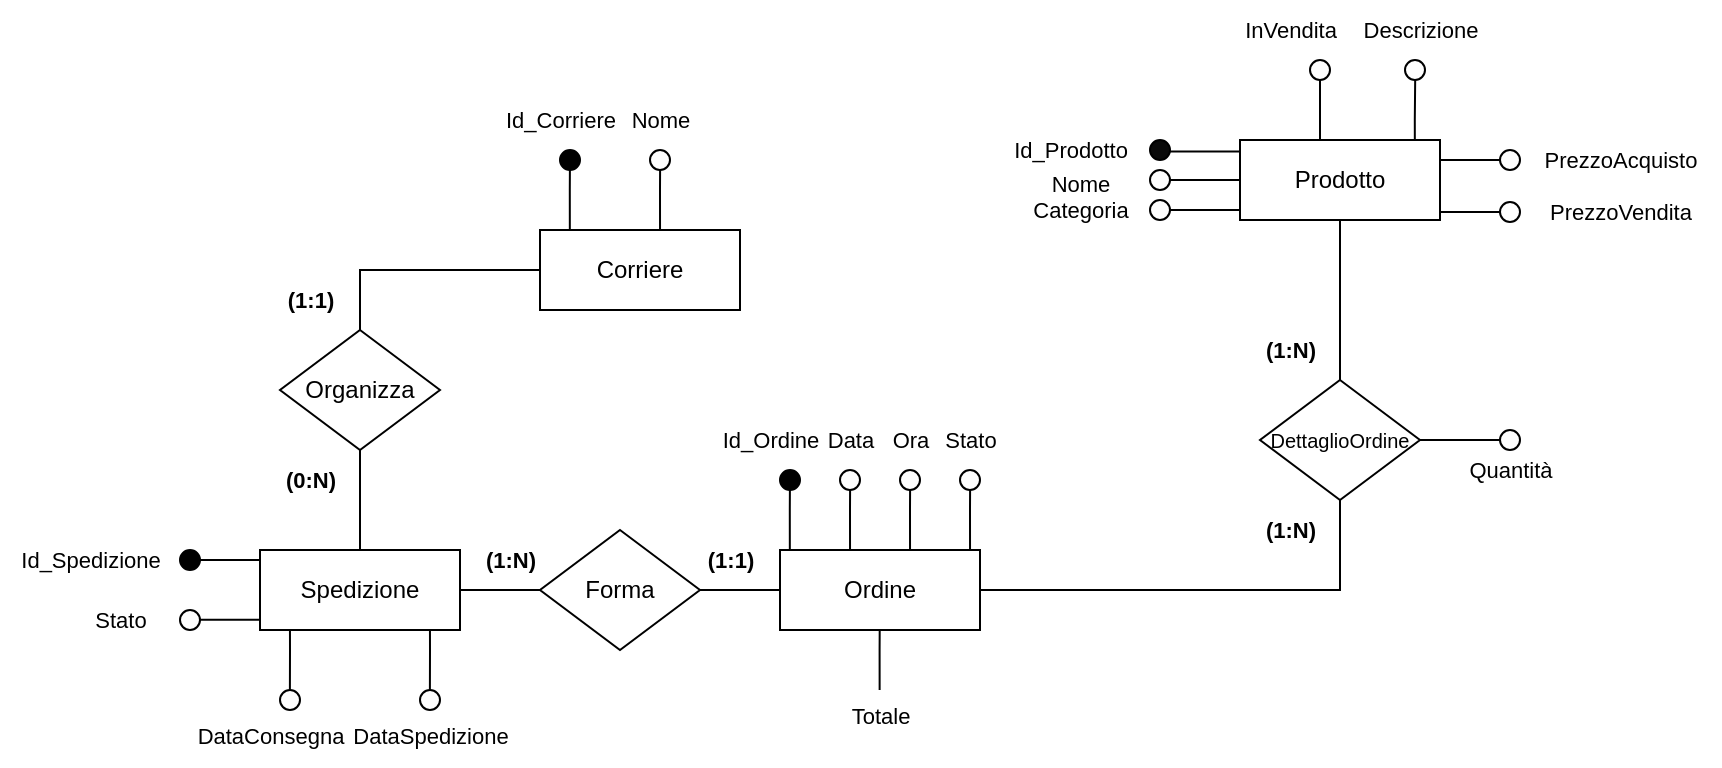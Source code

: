 <mxfile version="24.9.3">
  <diagram name="Page-1" id="EHbDZYoHjk3vQe8Ejhvv">
    <mxGraphModel dx="2882" dy="618" grid="1" gridSize="10" guides="1" tooltips="1" connect="1" arrows="1" fold="1" page="1" pageScale="1" pageWidth="850" pageHeight="1100" math="0" shadow="0">
      <root>
        <mxCell id="0" />
        <mxCell id="1" parent="0" />
        <mxCell id="3pYKi4AClHYdLQsbnEup-156" style="edgeStyle=orthogonalEdgeStyle;shape=connector;rounded=0;orthogonalLoop=1;jettySize=auto;html=1;exitX=0.25;exitY=0;exitDx=0;exitDy=0;strokeColor=default;align=center;verticalAlign=middle;fontFamily=Helvetica;fontSize=11;fontColor=default;labelBackgroundColor=default;endArrow=none;endFill=0;" edge="1" parent="1">
          <mxGeometry relative="1" as="geometry">
            <mxPoint x="-515.05" y="370" as="targetPoint" />
            <mxPoint x="-515.08" y="400" as="sourcePoint" />
            <Array as="points">
              <mxPoint x="-515.08" y="380" />
              <mxPoint x="-515.08" y="380" />
            </Array>
          </mxGeometry>
        </mxCell>
        <mxCell id="3pYKi4AClHYdLQsbnEup-157" value="" style="ellipse;whiteSpace=wrap;html=1;aspect=fixed;fontFamily=Helvetica;fontSize=11;fontColor=default;labelBackgroundColor=default;fillColor=#000000;" vertex="1" parent="1">
          <mxGeometry x="-520" y="360" width="10" height="10" as="geometry" />
        </mxCell>
        <mxCell id="3pYKi4AClHYdLQsbnEup-222" value="" style="ellipse;whiteSpace=wrap;html=1;aspect=fixed;fontFamily=Helvetica;fontSize=11;fontColor=default;labelBackgroundColor=default;" vertex="1" parent="1">
          <mxGeometry x="-490" y="360" width="10" height="10" as="geometry" />
        </mxCell>
        <mxCell id="3pYKi4AClHYdLQsbnEup-223" style="edgeStyle=orthogonalEdgeStyle;shape=connector;rounded=0;orthogonalLoop=1;jettySize=auto;html=1;exitX=0.25;exitY=0;exitDx=0;exitDy=0;strokeColor=default;align=center;verticalAlign=middle;fontFamily=Helvetica;fontSize=11;fontColor=default;labelBackgroundColor=default;endArrow=none;endFill=0;" edge="1" parent="1">
          <mxGeometry relative="1" as="geometry">
            <mxPoint x="-484.95" y="370" as="targetPoint" />
            <mxPoint x="-484.98" y="400" as="sourcePoint" />
            <Array as="points">
              <mxPoint x="-484.98" y="380" />
              <mxPoint x="-484.98" y="380" />
            </Array>
          </mxGeometry>
        </mxCell>
        <mxCell id="3pYKi4AClHYdLQsbnEup-246" style="edgeStyle=orthogonalEdgeStyle;shape=connector;rounded=0;orthogonalLoop=1;jettySize=auto;html=1;entryX=1;entryY=0.5;entryDx=0;entryDy=0;strokeColor=default;align=center;verticalAlign=middle;fontFamily=Helvetica;fontSize=11;fontColor=default;labelBackgroundColor=default;endArrow=none;endFill=0;" edge="1" parent="1" source="3pYKi4AClHYdLQsbnEup-224" target="3pYKi4AClHYdLQsbnEup-228">
          <mxGeometry relative="1" as="geometry" />
        </mxCell>
        <mxCell id="3pYKi4AClHYdLQsbnEup-326" style="edgeStyle=orthogonalEdgeStyle;shape=connector;rounded=0;orthogonalLoop=1;jettySize=auto;html=1;entryX=0.5;entryY=1;entryDx=0;entryDy=0;strokeColor=default;align=center;verticalAlign=middle;fontFamily=Helvetica;fontSize=11;fontColor=default;labelBackgroundColor=default;endArrow=none;endFill=0;" edge="1" parent="1" source="3pYKi4AClHYdLQsbnEup-224" target="3pYKi4AClHYdLQsbnEup-288">
          <mxGeometry relative="1" as="geometry" />
        </mxCell>
        <mxCell id="3pYKi4AClHYdLQsbnEup-224" value="Ordine" style="whiteSpace=wrap;html=1;align=center;" vertex="1" parent="1">
          <mxGeometry x="-520" y="400" width="100" height="40" as="geometry" />
        </mxCell>
        <mxCell id="3pYKi4AClHYdLQsbnEup-260" style="edgeStyle=orthogonalEdgeStyle;shape=connector;rounded=0;orthogonalLoop=1;jettySize=auto;html=1;strokeColor=default;align=center;verticalAlign=middle;fontFamily=Helvetica;fontSize=11;fontColor=default;labelBackgroundColor=default;endArrow=none;endFill=0;" edge="1" parent="1">
          <mxGeometry relative="1" as="geometry">
            <mxPoint x="-810" y="405" as="targetPoint" />
            <mxPoint x="-780" y="405" as="sourcePoint" />
          </mxGeometry>
        </mxCell>
        <mxCell id="3pYKi4AClHYdLQsbnEup-225" value="Spedizione" style="whiteSpace=wrap;html=1;align=center;" vertex="1" parent="1">
          <mxGeometry x="-780" y="400" width="100" height="40" as="geometry" />
        </mxCell>
        <mxCell id="3pYKi4AClHYdLQsbnEup-226" value="Corriere" style="whiteSpace=wrap;html=1;align=center;" vertex="1" parent="1">
          <mxGeometry x="-640" y="240" width="100" height="40" as="geometry" />
        </mxCell>
        <mxCell id="3pYKi4AClHYdLQsbnEup-247" style="edgeStyle=orthogonalEdgeStyle;shape=connector;rounded=0;orthogonalLoop=1;jettySize=auto;html=1;entryX=1;entryY=0.5;entryDx=0;entryDy=0;strokeColor=default;align=center;verticalAlign=middle;fontFamily=Helvetica;fontSize=11;fontColor=default;labelBackgroundColor=default;endArrow=none;endFill=0;" edge="1" parent="1" source="3pYKi4AClHYdLQsbnEup-228" target="3pYKi4AClHYdLQsbnEup-225">
          <mxGeometry relative="1" as="geometry" />
        </mxCell>
        <mxCell id="3pYKi4AClHYdLQsbnEup-228" value="Forma" style="shape=rhombus;perimeter=rhombusPerimeter;whiteSpace=wrap;html=1;align=center;" vertex="1" parent="1">
          <mxGeometry x="-640" y="390" width="80" height="60" as="geometry" />
        </mxCell>
        <mxCell id="3pYKi4AClHYdLQsbnEup-229" value="Id_Ordine" style="text;html=1;align=center;verticalAlign=middle;resizable=0;points=[];autosize=1;strokeColor=none;fillColor=none;fontFamily=Helvetica;fontSize=11;fontColor=default;labelBackgroundColor=default;" vertex="1" parent="1">
          <mxGeometry x="-560" y="330" width="70" height="30" as="geometry" />
        </mxCell>
        <mxCell id="3pYKi4AClHYdLQsbnEup-230" value="Data" style="text;html=1;align=center;verticalAlign=middle;resizable=0;points=[];autosize=1;strokeColor=none;fillColor=none;fontFamily=Helvetica;fontSize=11;fontColor=default;labelBackgroundColor=default;" vertex="1" parent="1">
          <mxGeometry x="-510" y="330" width="50" height="30" as="geometry" />
        </mxCell>
        <mxCell id="3pYKi4AClHYdLQsbnEup-235" value="Stato" style="text;html=1;align=center;verticalAlign=middle;resizable=0;points=[];autosize=1;strokeColor=none;fillColor=none;fontFamily=Helvetica;fontSize=11;fontColor=default;labelBackgroundColor=default;" vertex="1" parent="1">
          <mxGeometry x="-450" y="330" width="50" height="30" as="geometry" />
        </mxCell>
        <mxCell id="3pYKi4AClHYdLQsbnEup-236" value="" style="ellipse;whiteSpace=wrap;html=1;aspect=fixed;fontFamily=Helvetica;fontSize=11;fontColor=default;labelBackgroundColor=default;" vertex="1" parent="1">
          <mxGeometry x="-460" y="360" width="10" height="10" as="geometry" />
        </mxCell>
        <mxCell id="3pYKi4AClHYdLQsbnEup-237" style="edgeStyle=orthogonalEdgeStyle;shape=connector;rounded=0;orthogonalLoop=1;jettySize=auto;html=1;exitX=0.25;exitY=0;exitDx=0;exitDy=0;strokeColor=default;align=center;verticalAlign=middle;fontFamily=Helvetica;fontSize=11;fontColor=default;labelBackgroundColor=default;endArrow=none;endFill=0;" edge="1" parent="1">
          <mxGeometry relative="1" as="geometry">
            <mxPoint x="-454.95" y="370" as="targetPoint" />
            <mxPoint x="-454.98" y="400" as="sourcePoint" />
            <Array as="points">
              <mxPoint x="-454.98" y="380" />
              <mxPoint x="-454.98" y="380" />
            </Array>
          </mxGeometry>
        </mxCell>
        <mxCell id="3pYKi4AClHYdLQsbnEup-240" value="Ora" style="text;html=1;align=center;verticalAlign=middle;resizable=0;points=[];autosize=1;strokeColor=none;fillColor=none;fontFamily=Helvetica;fontSize=11;fontColor=default;labelBackgroundColor=default;" vertex="1" parent="1">
          <mxGeometry x="-475" y="330" width="40" height="30" as="geometry" />
        </mxCell>
        <mxCell id="3pYKi4AClHYdLQsbnEup-249" style="edgeStyle=orthogonalEdgeStyle;shape=connector;rounded=0;orthogonalLoop=1;jettySize=auto;html=1;entryX=0;entryY=0.5;entryDx=0;entryDy=0;strokeColor=default;align=center;verticalAlign=middle;fontFamily=Helvetica;fontSize=11;fontColor=default;labelBackgroundColor=default;endArrow=none;endFill=0;exitX=0.5;exitY=0;exitDx=0;exitDy=0;" edge="1" parent="1" source="3pYKi4AClHYdLQsbnEup-248" target="3pYKi4AClHYdLQsbnEup-226">
          <mxGeometry relative="1" as="geometry" />
        </mxCell>
        <mxCell id="3pYKi4AClHYdLQsbnEup-250" style="edgeStyle=orthogonalEdgeStyle;shape=connector;rounded=0;orthogonalLoop=1;jettySize=auto;html=1;exitX=0.5;exitY=1;exitDx=0;exitDy=0;entryX=0.5;entryY=0;entryDx=0;entryDy=0;strokeColor=default;align=center;verticalAlign=middle;fontFamily=Helvetica;fontSize=11;fontColor=default;labelBackgroundColor=default;endArrow=none;endFill=0;" edge="1" parent="1" source="3pYKi4AClHYdLQsbnEup-248" target="3pYKi4AClHYdLQsbnEup-225">
          <mxGeometry relative="1" as="geometry" />
        </mxCell>
        <mxCell id="3pYKi4AClHYdLQsbnEup-248" value="Organizza" style="shape=rhombus;perimeter=rhombusPerimeter;whiteSpace=wrap;html=1;align=center;" vertex="1" parent="1">
          <mxGeometry x="-770" y="290" width="80" height="60" as="geometry" />
        </mxCell>
        <mxCell id="3pYKi4AClHYdLQsbnEup-251" style="edgeStyle=orthogonalEdgeStyle;shape=connector;rounded=0;orthogonalLoop=1;jettySize=auto;html=1;exitX=0.25;exitY=0;exitDx=0;exitDy=0;strokeColor=default;align=center;verticalAlign=middle;fontFamily=Helvetica;fontSize=11;fontColor=default;labelBackgroundColor=default;endArrow=none;endFill=0;" edge="1" parent="1">
          <mxGeometry relative="1" as="geometry">
            <mxPoint x="-625.05" y="210" as="targetPoint" />
            <mxPoint x="-625.08" y="240" as="sourcePoint" />
            <Array as="points">
              <mxPoint x="-625.08" y="220" />
              <mxPoint x="-625.08" y="220" />
            </Array>
          </mxGeometry>
        </mxCell>
        <mxCell id="3pYKi4AClHYdLQsbnEup-252" value="" style="ellipse;whiteSpace=wrap;html=1;aspect=fixed;fontFamily=Helvetica;fontSize=11;fontColor=default;labelBackgroundColor=default;fillColor=#000000;" vertex="1" parent="1">
          <mxGeometry x="-630" y="200" width="10" height="10" as="geometry" />
        </mxCell>
        <mxCell id="3pYKi4AClHYdLQsbnEup-253" value="Id_Corriere" style="text;html=1;align=center;verticalAlign=middle;resizable=0;points=[];autosize=1;strokeColor=none;fillColor=none;fontFamily=Helvetica;fontSize=11;fontColor=default;labelBackgroundColor=default;" vertex="1" parent="1">
          <mxGeometry x="-670" y="170" width="80" height="30" as="geometry" />
        </mxCell>
        <mxCell id="3pYKi4AClHYdLQsbnEup-254" value="" style="ellipse;whiteSpace=wrap;html=1;aspect=fixed;fontFamily=Helvetica;fontSize=11;fontColor=default;labelBackgroundColor=default;" vertex="1" parent="1">
          <mxGeometry x="-585" y="200" width="10" height="10" as="geometry" />
        </mxCell>
        <mxCell id="3pYKi4AClHYdLQsbnEup-255" style="edgeStyle=orthogonalEdgeStyle;shape=connector;rounded=0;orthogonalLoop=1;jettySize=auto;html=1;exitX=0.25;exitY=0;exitDx=0;exitDy=0;strokeColor=default;align=center;verticalAlign=middle;fontFamily=Helvetica;fontSize=11;fontColor=default;labelBackgroundColor=default;endArrow=none;endFill=0;" edge="1" parent="1">
          <mxGeometry relative="1" as="geometry">
            <mxPoint x="-579.95" y="210" as="targetPoint" />
            <mxPoint x="-579.98" y="240" as="sourcePoint" />
            <Array as="points">
              <mxPoint x="-579.98" y="220" />
              <mxPoint x="-579.98" y="220" />
            </Array>
          </mxGeometry>
        </mxCell>
        <mxCell id="3pYKi4AClHYdLQsbnEup-256" value="Nome" style="text;html=1;align=center;verticalAlign=middle;resizable=0;points=[];autosize=1;strokeColor=none;fillColor=none;fontFamily=Helvetica;fontSize=11;fontColor=default;labelBackgroundColor=default;" vertex="1" parent="1">
          <mxGeometry x="-605" y="170" width="50" height="30" as="geometry" />
        </mxCell>
        <mxCell id="3pYKi4AClHYdLQsbnEup-257" style="edgeStyle=orthogonalEdgeStyle;shape=connector;rounded=0;orthogonalLoop=1;jettySize=auto;html=1;exitX=0.25;exitY=0;exitDx=0;exitDy=0;strokeColor=default;align=center;verticalAlign=middle;fontFamily=Helvetica;fontSize=11;fontColor=default;labelBackgroundColor=default;endArrow=none;endFill=0;" edge="1" parent="1">
          <mxGeometry relative="1" as="geometry">
            <mxPoint x="-765.02" y="440" as="targetPoint" />
            <mxPoint x="-765.05" y="470" as="sourcePoint" />
            <Array as="points">
              <mxPoint x="-765.07" y="450" />
              <mxPoint x="-765.07" y="450" />
            </Array>
          </mxGeometry>
        </mxCell>
        <mxCell id="3pYKi4AClHYdLQsbnEup-258" value="" style="ellipse;whiteSpace=wrap;html=1;aspect=fixed;fontFamily=Helvetica;fontSize=11;fontColor=default;labelBackgroundColor=default;" vertex="1" parent="1">
          <mxGeometry x="-770" y="470" width="10" height="10" as="geometry" />
        </mxCell>
        <mxCell id="3pYKi4AClHYdLQsbnEup-259" value="" style="ellipse;whiteSpace=wrap;html=1;aspect=fixed;fontFamily=Helvetica;fontSize=11;fontColor=default;labelBackgroundColor=default;fillColor=#000000;" vertex="1" parent="1">
          <mxGeometry x="-820" y="400" width="10" height="10" as="geometry" />
        </mxCell>
        <mxCell id="3pYKi4AClHYdLQsbnEup-263" style="edgeStyle=orthogonalEdgeStyle;shape=connector;rounded=0;orthogonalLoop=1;jettySize=auto;html=1;exitX=0.25;exitY=0;exitDx=0;exitDy=0;strokeColor=default;align=center;verticalAlign=middle;fontFamily=Helvetica;fontSize=11;fontColor=default;labelBackgroundColor=default;endArrow=none;endFill=0;" edge="1" parent="1">
          <mxGeometry relative="1" as="geometry">
            <mxPoint x="-695.02" y="440" as="targetPoint" />
            <mxPoint x="-695.05" y="470" as="sourcePoint" />
            <Array as="points">
              <mxPoint x="-695.07" y="450" />
              <mxPoint x="-695.07" y="450" />
            </Array>
          </mxGeometry>
        </mxCell>
        <mxCell id="3pYKi4AClHYdLQsbnEup-264" value="" style="ellipse;whiteSpace=wrap;html=1;aspect=fixed;fontFamily=Helvetica;fontSize=11;fontColor=default;labelBackgroundColor=default;" vertex="1" parent="1">
          <mxGeometry x="-700" y="470" width="10" height="10" as="geometry" />
        </mxCell>
        <mxCell id="3pYKi4AClHYdLQsbnEup-265" value="Id_Spedizione" style="text;html=1;align=center;verticalAlign=middle;resizable=0;points=[];autosize=1;strokeColor=none;fillColor=none;fontFamily=Helvetica;fontSize=11;fontColor=default;labelBackgroundColor=default;" vertex="1" parent="1">
          <mxGeometry x="-910" y="390" width="90" height="30" as="geometry" />
        </mxCell>
        <mxCell id="3pYKi4AClHYdLQsbnEup-266" value="DataConsegna" style="text;html=1;align=center;verticalAlign=middle;resizable=0;points=[];autosize=1;strokeColor=none;fillColor=none;fontFamily=Helvetica;fontSize=11;fontColor=default;labelBackgroundColor=default;" vertex="1" parent="1">
          <mxGeometry x="-825" y="478" width="100" height="30" as="geometry" />
        </mxCell>
        <mxCell id="3pYKi4AClHYdLQsbnEup-267" value="DataSpedizione" style="text;html=1;align=center;verticalAlign=middle;resizable=0;points=[];autosize=1;strokeColor=none;fillColor=none;fontFamily=Helvetica;fontSize=11;fontColor=default;labelBackgroundColor=default;" vertex="1" parent="1">
          <mxGeometry x="-745" y="478" width="100" height="30" as="geometry" />
        </mxCell>
        <mxCell id="3pYKi4AClHYdLQsbnEup-268" style="edgeStyle=orthogonalEdgeStyle;shape=connector;rounded=0;orthogonalLoop=1;jettySize=auto;html=1;strokeColor=default;align=center;verticalAlign=middle;fontFamily=Helvetica;fontSize=11;fontColor=default;labelBackgroundColor=default;endArrow=none;endFill=0;" edge="1" parent="1">
          <mxGeometry relative="1" as="geometry">
            <mxPoint x="-810" y="434.88" as="targetPoint" />
            <mxPoint x="-780" y="434.88" as="sourcePoint" />
          </mxGeometry>
        </mxCell>
        <mxCell id="3pYKi4AClHYdLQsbnEup-269" value="" style="ellipse;whiteSpace=wrap;html=1;aspect=fixed;fontFamily=Helvetica;fontSize=11;fontColor=default;labelBackgroundColor=default;" vertex="1" parent="1">
          <mxGeometry x="-820" y="430" width="10" height="10" as="geometry" />
        </mxCell>
        <mxCell id="3pYKi4AClHYdLQsbnEup-270" value="Stato" style="text;html=1;align=center;verticalAlign=middle;resizable=0;points=[];autosize=1;strokeColor=none;fillColor=none;fontFamily=Helvetica;fontSize=11;fontColor=default;labelBackgroundColor=default;" vertex="1" parent="1">
          <mxGeometry x="-875" y="420" width="50" height="30" as="geometry" />
        </mxCell>
        <mxCell id="3pYKi4AClHYdLQsbnEup-275" value="(1:1)" style="text;html=1;align=center;verticalAlign=middle;resizable=0;points=[];autosize=1;strokeColor=none;fillColor=none;fontFamily=Helvetica;fontSize=11;fontColor=default;labelBackgroundColor=default;fontStyle=1" vertex="1" parent="1">
          <mxGeometry x="-570" y="390" width="50" height="30" as="geometry" />
        </mxCell>
        <mxCell id="3pYKi4AClHYdLQsbnEup-276" value="(1:N)" style="text;html=1;align=center;verticalAlign=middle;resizable=0;points=[];autosize=1;strokeColor=none;fillColor=none;fontFamily=Helvetica;fontSize=11;fontColor=default;labelBackgroundColor=default;fontStyle=1" vertex="1" parent="1">
          <mxGeometry x="-680" y="390" width="50" height="30" as="geometry" />
        </mxCell>
        <mxCell id="3pYKi4AClHYdLQsbnEup-277" value="(1:1)" style="text;html=1;align=center;verticalAlign=middle;resizable=0;points=[];autosize=1;strokeColor=none;fillColor=none;fontFamily=Helvetica;fontSize=11;fontColor=default;labelBackgroundColor=default;fontStyle=1" vertex="1" parent="1">
          <mxGeometry x="-780" y="260" width="50" height="30" as="geometry" />
        </mxCell>
        <mxCell id="3pYKi4AClHYdLQsbnEup-278" value="(0:N)" style="text;html=1;align=center;verticalAlign=middle;resizable=0;points=[];autosize=1;strokeColor=none;fillColor=none;fontFamily=Helvetica;fontSize=11;fontColor=default;labelBackgroundColor=default;fontStyle=1" vertex="1" parent="1">
          <mxGeometry x="-780" y="350" width="50" height="30" as="geometry" />
        </mxCell>
        <mxCell id="3pYKi4AClHYdLQsbnEup-286" value="" style="ellipse;whiteSpace=wrap;html=1;aspect=fixed;fontFamily=Helvetica;fontSize=11;fontColor=default;labelBackgroundColor=default;" vertex="1" parent="1">
          <mxGeometry x="-430" y="360" width="10" height="10" as="geometry" />
        </mxCell>
        <mxCell id="3pYKi4AClHYdLQsbnEup-287" style="edgeStyle=orthogonalEdgeStyle;shape=connector;rounded=0;orthogonalLoop=1;jettySize=auto;html=1;exitX=0.25;exitY=0;exitDx=0;exitDy=0;strokeColor=default;align=center;verticalAlign=middle;fontFamily=Helvetica;fontSize=11;fontColor=default;labelBackgroundColor=default;endArrow=none;endFill=0;" edge="1" parent="1">
          <mxGeometry relative="1" as="geometry">
            <mxPoint x="-424.95" y="370" as="targetPoint" />
            <mxPoint x="-424.98" y="400" as="sourcePoint" />
            <Array as="points">
              <mxPoint x="-424.98" y="380" />
              <mxPoint x="-424.98" y="380" />
            </Array>
          </mxGeometry>
        </mxCell>
        <mxCell id="3pYKi4AClHYdLQsbnEup-330" style="edgeStyle=orthogonalEdgeStyle;shape=connector;rounded=0;orthogonalLoop=1;jettySize=auto;html=1;exitX=1;exitY=0.5;exitDx=0;exitDy=0;strokeColor=default;align=center;verticalAlign=middle;fontFamily=Helvetica;fontSize=11;fontColor=default;labelBackgroundColor=default;endArrow=none;endFill=0;entryX=0;entryY=0.5;entryDx=0;entryDy=0;" edge="1" parent="1" source="3pYKi4AClHYdLQsbnEup-288" target="3pYKi4AClHYdLQsbnEup-331">
          <mxGeometry relative="1" as="geometry">
            <mxPoint x="-170" y="370" as="targetPoint" />
          </mxGeometry>
        </mxCell>
        <mxCell id="3pYKi4AClHYdLQsbnEup-333" style="edgeStyle=orthogonalEdgeStyle;shape=connector;rounded=0;orthogonalLoop=1;jettySize=auto;html=1;entryX=0.5;entryY=1;entryDx=0;entryDy=0;strokeColor=default;align=center;verticalAlign=middle;fontFamily=Helvetica;fontSize=11;fontColor=default;labelBackgroundColor=default;endArrow=none;endFill=0;" edge="1" parent="1" source="3pYKi4AClHYdLQsbnEup-288" target="3pYKi4AClHYdLQsbnEup-302">
          <mxGeometry relative="1" as="geometry" />
        </mxCell>
        <mxCell id="3pYKi4AClHYdLQsbnEup-288" value="&lt;font style=&quot;font-size: 10px;&quot;&gt;DettaglioOrdine&lt;/font&gt;" style="shape=rhombus;perimeter=rhombusPerimeter;whiteSpace=wrap;html=1;align=center;" vertex="1" parent="1">
          <mxGeometry x="-280" y="315" width="80" height="60" as="geometry" />
        </mxCell>
        <mxCell id="3pYKi4AClHYdLQsbnEup-291" style="edgeStyle=orthogonalEdgeStyle;shape=connector;rounded=0;orthogonalLoop=1;jettySize=auto;html=1;strokeColor=default;align=center;verticalAlign=middle;fontFamily=Helvetica;fontSize=11;fontColor=default;labelBackgroundColor=default;endArrow=none;endFill=0;" edge="1" parent="1">
          <mxGeometry relative="1" as="geometry">
            <mxPoint x="-325" y="200.74" as="targetPoint" />
            <mxPoint x="-290" y="200.74" as="sourcePoint" />
          </mxGeometry>
        </mxCell>
        <mxCell id="3pYKi4AClHYdLQsbnEup-292" style="edgeStyle=orthogonalEdgeStyle;shape=connector;rounded=0;orthogonalLoop=1;jettySize=auto;html=1;exitX=0;exitY=0.5;exitDx=0;exitDy=0;strokeColor=default;align=center;verticalAlign=middle;fontFamily=Helvetica;fontSize=11;fontColor=default;labelBackgroundColor=default;endArrow=none;endFill=0;" edge="1" parent="1">
          <mxGeometry relative="1" as="geometry">
            <mxPoint x="-325" y="215.047" as="targetPoint" />
            <mxPoint x="-290" y="215" as="sourcePoint" />
          </mxGeometry>
        </mxCell>
        <mxCell id="3pYKi4AClHYdLQsbnEup-293" style="edgeStyle=orthogonalEdgeStyle;shape=connector;rounded=0;orthogonalLoop=1;jettySize=auto;html=1;exitX=0;exitY=0.75;exitDx=0;exitDy=0;strokeColor=default;align=center;verticalAlign=middle;fontFamily=Helvetica;fontSize=11;fontColor=default;labelBackgroundColor=default;endArrow=none;endFill=0;" edge="1" parent="1">
          <mxGeometry relative="1" as="geometry">
            <mxPoint x="-325" y="230.047" as="targetPoint" />
            <mxPoint x="-290" y="230" as="sourcePoint" />
          </mxGeometry>
        </mxCell>
        <mxCell id="3pYKi4AClHYdLQsbnEup-294" style="edgeStyle=orthogonalEdgeStyle;shape=connector;rounded=0;orthogonalLoop=1;jettySize=auto;html=1;strokeColor=default;align=center;verticalAlign=middle;fontFamily=Helvetica;fontSize=11;fontColor=default;labelBackgroundColor=default;endArrow=none;endFill=0;entryX=0;entryY=0.5;entryDx=0;entryDy=0;" edge="1" parent="1" target="3pYKi4AClHYdLQsbnEup-295">
          <mxGeometry relative="1" as="geometry">
            <mxPoint x="-165" y="205" as="targetPoint" />
            <mxPoint x="-190" y="205.0" as="sourcePoint" />
          </mxGeometry>
        </mxCell>
        <mxCell id="3pYKi4AClHYdLQsbnEup-295" value="" style="ellipse;whiteSpace=wrap;html=1;aspect=fixed;fontFamily=Helvetica;fontSize=11;fontColor=default;labelBackgroundColor=default;fillColor=none;" vertex="1" parent="1">
          <mxGeometry x="-160" y="200" width="10" height="10" as="geometry" />
        </mxCell>
        <mxCell id="3pYKi4AClHYdLQsbnEup-296" value="" style="ellipse;whiteSpace=wrap;html=1;aspect=fixed;fontFamily=Helvetica;fontSize=11;fontColor=default;labelBackgroundColor=default;fillColor=#0A0A0A;" vertex="1" parent="1">
          <mxGeometry x="-335" y="195" width="10" height="10" as="geometry" />
        </mxCell>
        <mxCell id="3pYKi4AClHYdLQsbnEup-297" value="" style="ellipse;whiteSpace=wrap;html=1;aspect=fixed;fontFamily=Helvetica;fontSize=11;fontColor=default;labelBackgroundColor=default;fillColor=none;" vertex="1" parent="1">
          <mxGeometry x="-335" y="210" width="10" height="10" as="geometry" />
        </mxCell>
        <mxCell id="3pYKi4AClHYdLQsbnEup-298" value="Nome" style="text;html=1;align=center;verticalAlign=middle;resizable=0;points=[];autosize=1;strokeColor=none;fillColor=none;fontFamily=Helvetica;fontSize=11;fontColor=default;labelBackgroundColor=default;" vertex="1" parent="1">
          <mxGeometry x="-395" y="201.5" width="50" height="30" as="geometry" />
        </mxCell>
        <mxCell id="3pYKi4AClHYdLQsbnEup-299" value="" style="ellipse;whiteSpace=wrap;html=1;aspect=fixed;fontFamily=Helvetica;fontSize=11;fontColor=default;labelBackgroundColor=default;fillColor=none;" vertex="1" parent="1">
          <mxGeometry x="-335" y="225" width="10" height="10" as="geometry" />
        </mxCell>
        <mxCell id="3pYKi4AClHYdLQsbnEup-300" value="Categoria" style="text;html=1;align=center;verticalAlign=middle;resizable=0;points=[];autosize=1;strokeColor=none;fillColor=none;fontFamily=Helvetica;fontSize=11;fontColor=default;labelBackgroundColor=default;" vertex="1" parent="1">
          <mxGeometry x="-405" y="215" width="70" height="30" as="geometry" />
        </mxCell>
        <mxCell id="3pYKi4AClHYdLQsbnEup-301" value="PrezzoAcquisto" style="text;html=1;align=center;verticalAlign=middle;resizable=0;points=[];autosize=1;strokeColor=none;fillColor=none;fontFamily=Helvetica;fontSize=11;fontColor=default;labelBackgroundColor=default;" vertex="1" parent="1">
          <mxGeometry x="-150" y="190" width="100" height="30" as="geometry" />
        </mxCell>
        <mxCell id="3pYKi4AClHYdLQsbnEup-302" value="&lt;div&gt;Prodotto&lt;/div&gt;" style="whiteSpace=wrap;html=1;align=center;" vertex="1" parent="1">
          <mxGeometry x="-290" y="195" width="100" height="40" as="geometry" />
        </mxCell>
        <mxCell id="3pYKi4AClHYdLQsbnEup-303" style="edgeStyle=orthogonalEdgeStyle;shape=connector;rounded=0;orthogonalLoop=1;jettySize=auto;html=1;exitX=0.25;exitY=0;exitDx=0;exitDy=0;strokeColor=default;align=center;verticalAlign=middle;fontFamily=Helvetica;fontSize=11;fontColor=default;labelBackgroundColor=default;endArrow=none;endFill=0;" edge="1" parent="1">
          <mxGeometry relative="1" as="geometry">
            <mxPoint x="-202.41" y="165" as="targetPoint" />
            <mxPoint x="-202.58" y="195" as="sourcePoint" />
            <Array as="points">
              <mxPoint x="-202.41" y="185" />
              <mxPoint x="-202.41" y="185" />
            </Array>
          </mxGeometry>
        </mxCell>
        <mxCell id="3pYKi4AClHYdLQsbnEup-304" value="Descrizione" style="text;html=1;align=center;verticalAlign=middle;resizable=0;points=[];autosize=1;strokeColor=none;fillColor=none;fontFamily=Helvetica;fontSize=11;fontColor=default;labelBackgroundColor=default;" vertex="1" parent="1">
          <mxGeometry x="-240" y="125" width="80" height="30" as="geometry" />
        </mxCell>
        <mxCell id="3pYKi4AClHYdLQsbnEup-305" value="" style="ellipse;whiteSpace=wrap;html=1;aspect=fixed;fontFamily=Helvetica;fontSize=11;fontColor=default;labelBackgroundColor=default;fillColor=none;" vertex="1" parent="1">
          <mxGeometry x="-207.5" y="155" width="10" height="10" as="geometry" />
        </mxCell>
        <mxCell id="3pYKi4AClHYdLQsbnEup-306" style="edgeStyle=orthogonalEdgeStyle;shape=connector;rounded=0;orthogonalLoop=1;jettySize=auto;html=1;strokeColor=default;align=center;verticalAlign=middle;fontFamily=Helvetica;fontSize=11;fontColor=default;labelBackgroundColor=default;endArrow=none;endFill=0;entryX=0;entryY=0.5;entryDx=0;entryDy=0;" edge="1" parent="1" target="3pYKi4AClHYdLQsbnEup-307">
          <mxGeometry relative="1" as="geometry">
            <mxPoint x="-165" y="231" as="targetPoint" />
            <mxPoint x="-190" y="231.0" as="sourcePoint" />
          </mxGeometry>
        </mxCell>
        <mxCell id="3pYKi4AClHYdLQsbnEup-307" value="" style="ellipse;whiteSpace=wrap;html=1;aspect=fixed;fontFamily=Helvetica;fontSize=11;fontColor=default;labelBackgroundColor=default;fillColor=none;" vertex="1" parent="1">
          <mxGeometry x="-160" y="226" width="10" height="10" as="geometry" />
        </mxCell>
        <mxCell id="3pYKi4AClHYdLQsbnEup-308" value="PrezzoVendita" style="text;html=1;align=center;verticalAlign=middle;resizable=0;points=[];autosize=1;strokeColor=none;fillColor=none;fontFamily=Helvetica;fontSize=11;fontColor=default;labelBackgroundColor=default;" vertex="1" parent="1">
          <mxGeometry x="-145" y="216" width="90" height="30" as="geometry" />
        </mxCell>
        <mxCell id="3pYKi4AClHYdLQsbnEup-309" style="edgeStyle=orthogonalEdgeStyle;shape=connector;rounded=0;orthogonalLoop=1;jettySize=auto;html=1;exitX=0.5;exitY=0;exitDx=0;exitDy=0;strokeColor=default;align=center;verticalAlign=middle;fontFamily=Helvetica;fontSize=11;fontColor=default;labelBackgroundColor=default;endArrow=none;endFill=0;" edge="1" parent="1">
          <mxGeometry relative="1" as="geometry">
            <mxPoint x="-250" y="165" as="targetPoint" />
            <mxPoint x="-250" y="195" as="sourcePoint" />
          </mxGeometry>
        </mxCell>
        <mxCell id="3pYKi4AClHYdLQsbnEup-310" value="" style="ellipse;whiteSpace=wrap;html=1;aspect=fixed;fontFamily=Helvetica;fontSize=11;fontColor=default;labelBackgroundColor=default;fillColor=none;" vertex="1" parent="1">
          <mxGeometry x="-255" y="155" width="10" height="10" as="geometry" />
        </mxCell>
        <mxCell id="3pYKi4AClHYdLQsbnEup-311" value="InVendita" style="text;html=1;align=center;verticalAlign=middle;resizable=0;points=[];autosize=1;strokeColor=none;fillColor=none;fontFamily=Helvetica;fontSize=11;fontColor=default;labelBackgroundColor=default;" vertex="1" parent="1">
          <mxGeometry x="-300" y="125" width="70" height="30" as="geometry" />
        </mxCell>
        <mxCell id="3pYKi4AClHYdLQsbnEup-316" value="Id_Prodotto" style="text;html=1;align=center;verticalAlign=middle;resizable=0;points=[];autosize=1;strokeColor=none;fillColor=none;fontFamily=Helvetica;fontSize=11;fontColor=default;labelBackgroundColor=default;" vertex="1" parent="1">
          <mxGeometry x="-415" y="185" width="80" height="30" as="geometry" />
        </mxCell>
        <mxCell id="3pYKi4AClHYdLQsbnEup-321" value="(1:N)" style="text;html=1;align=center;verticalAlign=middle;resizable=0;points=[];autosize=1;strokeColor=none;fillColor=none;fontFamily=Helvetica;fontSize=11;fontColor=default;labelBackgroundColor=default;fontStyle=1" vertex="1" parent="1">
          <mxGeometry x="-290" y="375" width="50" height="30" as="geometry" />
        </mxCell>
        <mxCell id="3pYKi4AClHYdLQsbnEup-328" value="(1:N)" style="text;html=1;align=center;verticalAlign=middle;resizable=0;points=[];autosize=1;strokeColor=none;fillColor=none;fontFamily=Helvetica;fontSize=11;fontColor=default;labelBackgroundColor=default;fontStyle=1" vertex="1" parent="1">
          <mxGeometry x="-290" y="285" width="50" height="30" as="geometry" />
        </mxCell>
        <mxCell id="3pYKi4AClHYdLQsbnEup-331" value="" style="ellipse;whiteSpace=wrap;html=1;aspect=fixed;fontFamily=Helvetica;fontSize=11;fontColor=default;labelBackgroundColor=default;fillColor=none;" vertex="1" parent="1">
          <mxGeometry x="-160" y="340" width="10" height="10" as="geometry" />
        </mxCell>
        <mxCell id="3pYKi4AClHYdLQsbnEup-332" value="Quantità" style="text;html=1;align=center;verticalAlign=middle;resizable=0;points=[];autosize=1;strokeColor=none;fillColor=none;fontFamily=Helvetica;fontSize=11;fontColor=default;labelBackgroundColor=default;" vertex="1" parent="1">
          <mxGeometry x="-190" y="345" width="70" height="30" as="geometry" />
        </mxCell>
        <mxCell id="3pYKi4AClHYdLQsbnEup-334" style="edgeStyle=orthogonalEdgeStyle;shape=connector;rounded=0;orthogonalLoop=1;jettySize=auto;html=1;exitX=0.25;exitY=0;exitDx=0;exitDy=0;strokeColor=default;align=center;verticalAlign=middle;fontFamily=Helvetica;fontSize=11;fontColor=default;labelBackgroundColor=default;endArrow=none;endFill=0;" edge="1" parent="1">
          <mxGeometry relative="1" as="geometry">
            <mxPoint x="-470.15" y="440" as="targetPoint" />
            <mxPoint x="-470.18" y="470" as="sourcePoint" />
            <Array as="points">
              <mxPoint x="-470.18" y="450" />
              <mxPoint x="-470.18" y="450" />
            </Array>
          </mxGeometry>
        </mxCell>
        <mxCell id="3pYKi4AClHYdLQsbnEup-335" value="Totale" style="text;html=1;align=center;verticalAlign=middle;resizable=0;points=[];autosize=1;strokeColor=none;fillColor=none;fontFamily=Helvetica;fontSize=11;fontColor=default;labelBackgroundColor=default;" vertex="1" parent="1">
          <mxGeometry x="-495" y="468" width="50" height="30" as="geometry" />
        </mxCell>
      </root>
    </mxGraphModel>
  </diagram>
</mxfile>
